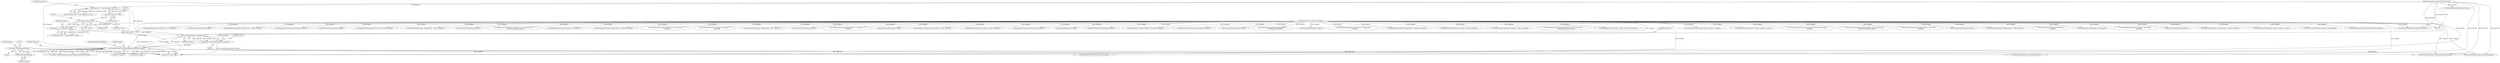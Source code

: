 digraph "0_ImageMagick_6e48aa92ff4e6e95424300ecd52a9ea453c19c60@pointer" {
"1000212" [label="(Call,image=DestroyImageList(image))"];
"1000214" [label="(Call,DestroyImageList(image))"];
"1000202" [label="(Call,OpenBlob(image_info,image,ReadBinaryBlobMode,exception))"];
"1000197" [label="(Call,AcquireImage(image_info,exception))"];
"1000157" [label="(Call,image_info != (const ImageInfo *) NULL)"];
"1000117" [label="(MethodParameterIn,const ImageInfo *image_info)"];
"1000159" [label="(Call,(const ImageInfo *) NULL)"];
"1000184" [label="(Call,exception != (ExceptionInfo *) NULL)"];
"1000118" [label="(MethodParameterIn,ExceptionInfo *exception)"];
"1000186" [label="(Call,(ExceptionInfo *) NULL)"];
"1000195" [label="(Call,image=AcquireImage(image_info,exception))"];
"1000564" [label="(Call,SetImageProperty(image,\"tiff:photometric\",\"unknown\",exception))"];
"1000464" [label="(Call,SetImageProperty(image,\"tiff:photometric\",\"min-is-black\",\n          exception))"];
"1000186" [label="(Call,(ExceptionInfo *) NULL)"];
"1000232" [label="(Call,(thandle_t) image)"];
"1001299" [label="(Call,SetImageProperty(image,\"tiff:alpha\",\"associated\",\n                  exception))"];
"1000212" [label="(Call,image=DestroyImageList(image))"];
"1000117" [label="(MethodParameterIn,const ImageInfo *image_info)"];
"1000213" [label="(Identifier,image)"];
"1000156" [label="(Call,assert(image_info != (const ImageInfo *) NULL))"];
"1000118" [label="(MethodParameterIn,ExceptionInfo *exception)"];
"1000494" [label="(Call,SetImageProperty(image,\"tiff:photometric\",\"RGB\",exception))"];
"1002304" [label="(Call,SyncAuthenticPixels(image,exception))"];
"1000211" [label="(Block,)"];
"1000217" [label="(Call,(Image *) NULL)"];
"1000514" [label="(Call,SetImageProperty(image,\"tiff:photometric\",\"CIE Log2(L)\",\n          exception))"];
"1003451" [label="(Call,TIFFReadPhotoshopLayers(image,image_info,exception))"];
"1000195" [label="(Call,image=AcquireImage(image_info,exception))"];
"1003292" [label="(Call,SyncAuthenticPixels(image,exception))"];
"1000484" [label="(Call,SetImageProperty(image,\"tiff:photometric\",\"palette\",exception))"];
"1002207" [label="(Call,GetAuthenticPixels(image,0,y,image->columns,1,exception))"];
"1002746" [label="(Call,SetImageStorageClass(image,DirectClass,exception))"];
"1001539" [label="(Call,GetImageDepth(image,exception))"];
"1000215" [label="(Identifier,image)"];
"1000206" [label="(Identifier,exception)"];
"1000205" [label="(Identifier,ReadBinaryBlobMode)"];
"1000752" [label="(Call,GetImageOption(image_info,\"tiff:exif-properties\"))"];
"1000760" [label="(Call,TIFFGetEXIFProperties(tiff,image,exception))"];
"1001248" [label="(Call,SetImageProperty(image,\"tiff:alpha\",\"unspecified\",exception))"];
"1000719" [label="(Call,SetImageColorspace(image,GRAYColorspace,exception))"];
"1000161" [label="(Identifier,NULL)"];
"1002685" [label="(Call,SyncAuthenticPixels(image,exception))"];
"1000119" [label="(Block,)"];
"1000200" [label="(Call,status=OpenBlob(image_info,image,ReadBinaryBlobMode,exception))"];
"1001092" [label="(Call,SetImageProperty(image,\"jpeg:sampling-factor\",\n                 sampling_factor,exception))"];
"1003339" [label="(Call,DecodeLabImage(image,exception))"];
"1000452" [label="(Call,SetImageProperty(image,\"quantum:format\",\"floating-point\",\n        exception))"];
"1000245" [label="(Call,(TIFF *) NULL)"];
"1000544" [label="(Call,SetImageProperty(image,\"tiff:photometric\",\"separated\",exception))"];
"1003202" [label="(Call,QueueAuthenticPixels(image,0,y,image->columns,1,exception))"];
"1003481" [label="(MethodReturn,static Image *)"];
"1001896" [label="(Call,QueueAuthenticPixels(image,0,y,image->columns,1,exception))"];
"1001914" [label="(Call,ImportQuantumPixels(image,(CacheView *) NULL,quantum_info,\n            quantum_type,pixels,exception))"];
"1001578" [label="(Call,SetImageExtent(image,image->columns,image->rows,exception))"];
"1002097" [label="(Call,QueueAuthenticPixels(image,0,y,image->columns,1,exception))"];
"1002379" [label="(Call,QueueAuthenticPixels(image,0,y,image->columns,1,exception))"];
"1002837" [label="(Call,QueueAuthenticPixels(image,0,y,image->columns,rows_remaining,\n            exception))"];
"1002115" [label="(Call,ImportQuantumPixels(image,(CacheView *) NULL,quantum_info,\n            quantum_type,pixels,exception))"];
"1000222" [label="(Call,SetMagickThreadValue(tiff_exception,exception))"];
"1000157" [label="(Call,image_info != (const ImageInfo *) NULL)"];
"1000204" [label="(Identifier,image)"];
"1000474" [label="(Call,SetImageProperty(image,\"tiff:photometric\",\"min-is-white\",\n          exception))"];
"1000183" [label="(Call,assert(exception != (ExceptionInfo *) NULL))"];
"1002126" [label="(Call,SyncAuthenticPixels(image,exception))"];
"1000554" [label="(Call,SetImageProperty(image,\"tiff:photometric\",\"YCBCR\",exception))"];
"1000623" [label="(Call,GetImageProperty(image,\"tiff:photometric\",\n          exception))"];
"1001342" [label="(Call,AcquireImageColormap(image,colors,exception))"];
"1001313" [label="(Call,SetImageProperty(image,\"tiff:alpha\",\"unassociated\",\n                  exception))"];
"1003059" [label="(Call,SyncAuthenticPixels(image,exception))"];
"1000524" [label="(Call,SetImageProperty(image,\"tiff:photometric\",\"LOGLUV\",exception))"];
"1000158" [label="(Identifier,image_info)"];
"1000197" [label="(Call,AcquireImage(image_info,exception))"];
"1000188" [label="(Identifier,NULL)"];
"1000198" [label="(Identifier,image_info)"];
"1000196" [label="(Identifier,image)"];
"1002560" [label="(Call,QueueAuthenticPixels(image,0,y,image->columns,1,exception))"];
"1000739" [label="(Call,TIFFGetProfiles(tiff,image,image_info->ping,exception))"];
"1003404" [label="(Call,AcquireNextImage(image_info,image,exception))"];
"1000727" [label="(Call,SetImageColorspace(image,CMYKColorspace,exception))"];
"1000701" [label="(Call,SetImageProperty(image,\"tiff:endian\",\"msb\",exception))"];
"1001925" [label="(Call,SyncAuthenticPixels(image,exception))"];
"1000504" [label="(Call,SetImageProperty(image,\"tiff:photometric\",\"CIELAB\",exception))"];
"1000184" [label="(Call,exception != (ExceptionInfo *) NULL)"];
"1000735" [label="(Call,SetImageColorspace(image,LabColorspace,exception))"];
"1000214" [label="(Call,DestroyImageList(image))"];
"1000203" [label="(Identifier,image_info)"];
"1000312" [label="(Call,AcquireNextImage(image_info,image,exception))"];
"1000159" [label="(Call,(const ImageInfo *) NULL)"];
"1000202" [label="(Call,OpenBlob(image_info,image,ReadBinaryBlobMode,exception))"];
"1000201" [label="(Identifier,status)"];
"1000746" [label="(Call,TIFFGetProperties(tiff,image,exception))"];
"1001621" [label="(Call,SetImageProperty(image,\"tiff:rows-per-strip\",value,exception))"];
"1001149" [label="(Call,AcquireQuantumInfo(image_info,image))"];
"1000185" [label="(Identifier,exception)"];
"1000199" [label="(Identifier,exception)"];
"1000534" [label="(Call,SetImageProperty(image,\"tiff:photometric\",\"MASK\",exception))"];
"1002500" [label="(Call,SyncAuthenticPixels(image,exception))"];
"1002293" [label="(Call,ImportQuantumPixels(image,(CacheView *) NULL,quantum_info,\n              quantum_type,pixels,exception))"];
"1000687" [label="(Call,SetImageProperty(image,\"tiff:endian\",\"lsb\",exception))"];
"1000212" -> "1000211"  [label="AST: "];
"1000212" -> "1000214"  [label="CFG: "];
"1000213" -> "1000212"  [label="AST: "];
"1000214" -> "1000212"  [label="AST: "];
"1000218" -> "1000212"  [label="CFG: "];
"1000212" -> "1003481"  [label="DDG: DestroyImageList(image)"];
"1000212" -> "1003481"  [label="DDG: image"];
"1000214" -> "1000212"  [label="DDG: image"];
"1000214" -> "1000215"  [label="CFG: "];
"1000215" -> "1000214"  [label="AST: "];
"1000202" -> "1000214"  [label="DDG: image"];
"1000202" -> "1000200"  [label="AST: "];
"1000202" -> "1000206"  [label="CFG: "];
"1000203" -> "1000202"  [label="AST: "];
"1000204" -> "1000202"  [label="AST: "];
"1000205" -> "1000202"  [label="AST: "];
"1000206" -> "1000202"  [label="AST: "];
"1000200" -> "1000202"  [label="CFG: "];
"1000202" -> "1003481"  [label="DDG: exception"];
"1000202" -> "1003481"  [label="DDG: image_info"];
"1000202" -> "1003481"  [label="DDG: ReadBinaryBlobMode"];
"1000202" -> "1000200"  [label="DDG: image_info"];
"1000202" -> "1000200"  [label="DDG: image"];
"1000202" -> "1000200"  [label="DDG: ReadBinaryBlobMode"];
"1000202" -> "1000200"  [label="DDG: exception"];
"1000197" -> "1000202"  [label="DDG: image_info"];
"1000197" -> "1000202"  [label="DDG: exception"];
"1000117" -> "1000202"  [label="DDG: image_info"];
"1000195" -> "1000202"  [label="DDG: image"];
"1000118" -> "1000202"  [label="DDG: exception"];
"1000202" -> "1000222"  [label="DDG: exception"];
"1000202" -> "1000232"  [label="DDG: image"];
"1000202" -> "1000312"  [label="DDG: image_info"];
"1000202" -> "1000752"  [label="DDG: image_info"];
"1000202" -> "1003451"  [label="DDG: image_info"];
"1000197" -> "1000195"  [label="AST: "];
"1000197" -> "1000199"  [label="CFG: "];
"1000198" -> "1000197"  [label="AST: "];
"1000199" -> "1000197"  [label="AST: "];
"1000195" -> "1000197"  [label="CFG: "];
"1000197" -> "1000195"  [label="DDG: image_info"];
"1000197" -> "1000195"  [label="DDG: exception"];
"1000157" -> "1000197"  [label="DDG: image_info"];
"1000117" -> "1000197"  [label="DDG: image_info"];
"1000184" -> "1000197"  [label="DDG: exception"];
"1000118" -> "1000197"  [label="DDG: exception"];
"1000157" -> "1000156"  [label="AST: "];
"1000157" -> "1000159"  [label="CFG: "];
"1000158" -> "1000157"  [label="AST: "];
"1000159" -> "1000157"  [label="AST: "];
"1000156" -> "1000157"  [label="CFG: "];
"1000157" -> "1003481"  [label="DDG: (const ImageInfo *) NULL"];
"1000157" -> "1000156"  [label="DDG: image_info"];
"1000157" -> "1000156"  [label="DDG: (const ImageInfo *) NULL"];
"1000117" -> "1000157"  [label="DDG: image_info"];
"1000159" -> "1000157"  [label="DDG: NULL"];
"1000117" -> "1000116"  [label="AST: "];
"1000117" -> "1003481"  [label="DDG: image_info"];
"1000117" -> "1000312"  [label="DDG: image_info"];
"1000117" -> "1000752"  [label="DDG: image_info"];
"1000117" -> "1001149"  [label="DDG: image_info"];
"1000117" -> "1003404"  [label="DDG: image_info"];
"1000117" -> "1003451"  [label="DDG: image_info"];
"1000159" -> "1000161"  [label="CFG: "];
"1000160" -> "1000159"  [label="AST: "];
"1000161" -> "1000159"  [label="AST: "];
"1000159" -> "1000186"  [label="DDG: NULL"];
"1000184" -> "1000183"  [label="AST: "];
"1000184" -> "1000186"  [label="CFG: "];
"1000185" -> "1000184"  [label="AST: "];
"1000186" -> "1000184"  [label="AST: "];
"1000183" -> "1000184"  [label="CFG: "];
"1000184" -> "1003481"  [label="DDG: (ExceptionInfo *) NULL"];
"1000184" -> "1000183"  [label="DDG: exception"];
"1000184" -> "1000183"  [label="DDG: (ExceptionInfo *) NULL"];
"1000118" -> "1000184"  [label="DDG: exception"];
"1000186" -> "1000184"  [label="DDG: NULL"];
"1000118" -> "1000116"  [label="AST: "];
"1000118" -> "1003481"  [label="DDG: exception"];
"1000118" -> "1000222"  [label="DDG: exception"];
"1000118" -> "1000312"  [label="DDG: exception"];
"1000118" -> "1000452"  [label="DDG: exception"];
"1000118" -> "1000464"  [label="DDG: exception"];
"1000118" -> "1000474"  [label="DDG: exception"];
"1000118" -> "1000484"  [label="DDG: exception"];
"1000118" -> "1000494"  [label="DDG: exception"];
"1000118" -> "1000504"  [label="DDG: exception"];
"1000118" -> "1000514"  [label="DDG: exception"];
"1000118" -> "1000524"  [label="DDG: exception"];
"1000118" -> "1000534"  [label="DDG: exception"];
"1000118" -> "1000544"  [label="DDG: exception"];
"1000118" -> "1000554"  [label="DDG: exception"];
"1000118" -> "1000564"  [label="DDG: exception"];
"1000118" -> "1000623"  [label="DDG: exception"];
"1000118" -> "1000687"  [label="DDG: exception"];
"1000118" -> "1000701"  [label="DDG: exception"];
"1000118" -> "1000719"  [label="DDG: exception"];
"1000118" -> "1000727"  [label="DDG: exception"];
"1000118" -> "1000735"  [label="DDG: exception"];
"1000118" -> "1000739"  [label="DDG: exception"];
"1000118" -> "1000746"  [label="DDG: exception"];
"1000118" -> "1000760"  [label="DDG: exception"];
"1000118" -> "1001092"  [label="DDG: exception"];
"1000118" -> "1001248"  [label="DDG: exception"];
"1000118" -> "1001299"  [label="DDG: exception"];
"1000118" -> "1001313"  [label="DDG: exception"];
"1000118" -> "1001342"  [label="DDG: exception"];
"1000118" -> "1001539"  [label="DDG: exception"];
"1000118" -> "1001578"  [label="DDG: exception"];
"1000118" -> "1001621"  [label="DDG: exception"];
"1000118" -> "1001896"  [label="DDG: exception"];
"1000118" -> "1001914"  [label="DDG: exception"];
"1000118" -> "1001925"  [label="DDG: exception"];
"1000118" -> "1002097"  [label="DDG: exception"];
"1000118" -> "1002115"  [label="DDG: exception"];
"1000118" -> "1002126"  [label="DDG: exception"];
"1000118" -> "1002207"  [label="DDG: exception"];
"1000118" -> "1002293"  [label="DDG: exception"];
"1000118" -> "1002304"  [label="DDG: exception"];
"1000118" -> "1002379"  [label="DDG: exception"];
"1000118" -> "1002500"  [label="DDG: exception"];
"1000118" -> "1002560"  [label="DDG: exception"];
"1000118" -> "1002685"  [label="DDG: exception"];
"1000118" -> "1002746"  [label="DDG: exception"];
"1000118" -> "1002837"  [label="DDG: exception"];
"1000118" -> "1003059"  [label="DDG: exception"];
"1000118" -> "1003202"  [label="DDG: exception"];
"1000118" -> "1003292"  [label="DDG: exception"];
"1000118" -> "1003339"  [label="DDG: exception"];
"1000118" -> "1003404"  [label="DDG: exception"];
"1000118" -> "1003451"  [label="DDG: exception"];
"1000186" -> "1000188"  [label="CFG: "];
"1000187" -> "1000186"  [label="AST: "];
"1000188" -> "1000186"  [label="AST: "];
"1000186" -> "1000217"  [label="DDG: NULL"];
"1000186" -> "1000245"  [label="DDG: NULL"];
"1000195" -> "1000119"  [label="AST: "];
"1000196" -> "1000195"  [label="AST: "];
"1000201" -> "1000195"  [label="CFG: "];
"1000195" -> "1003481"  [label="DDG: AcquireImage(image_info,exception)"];
}
